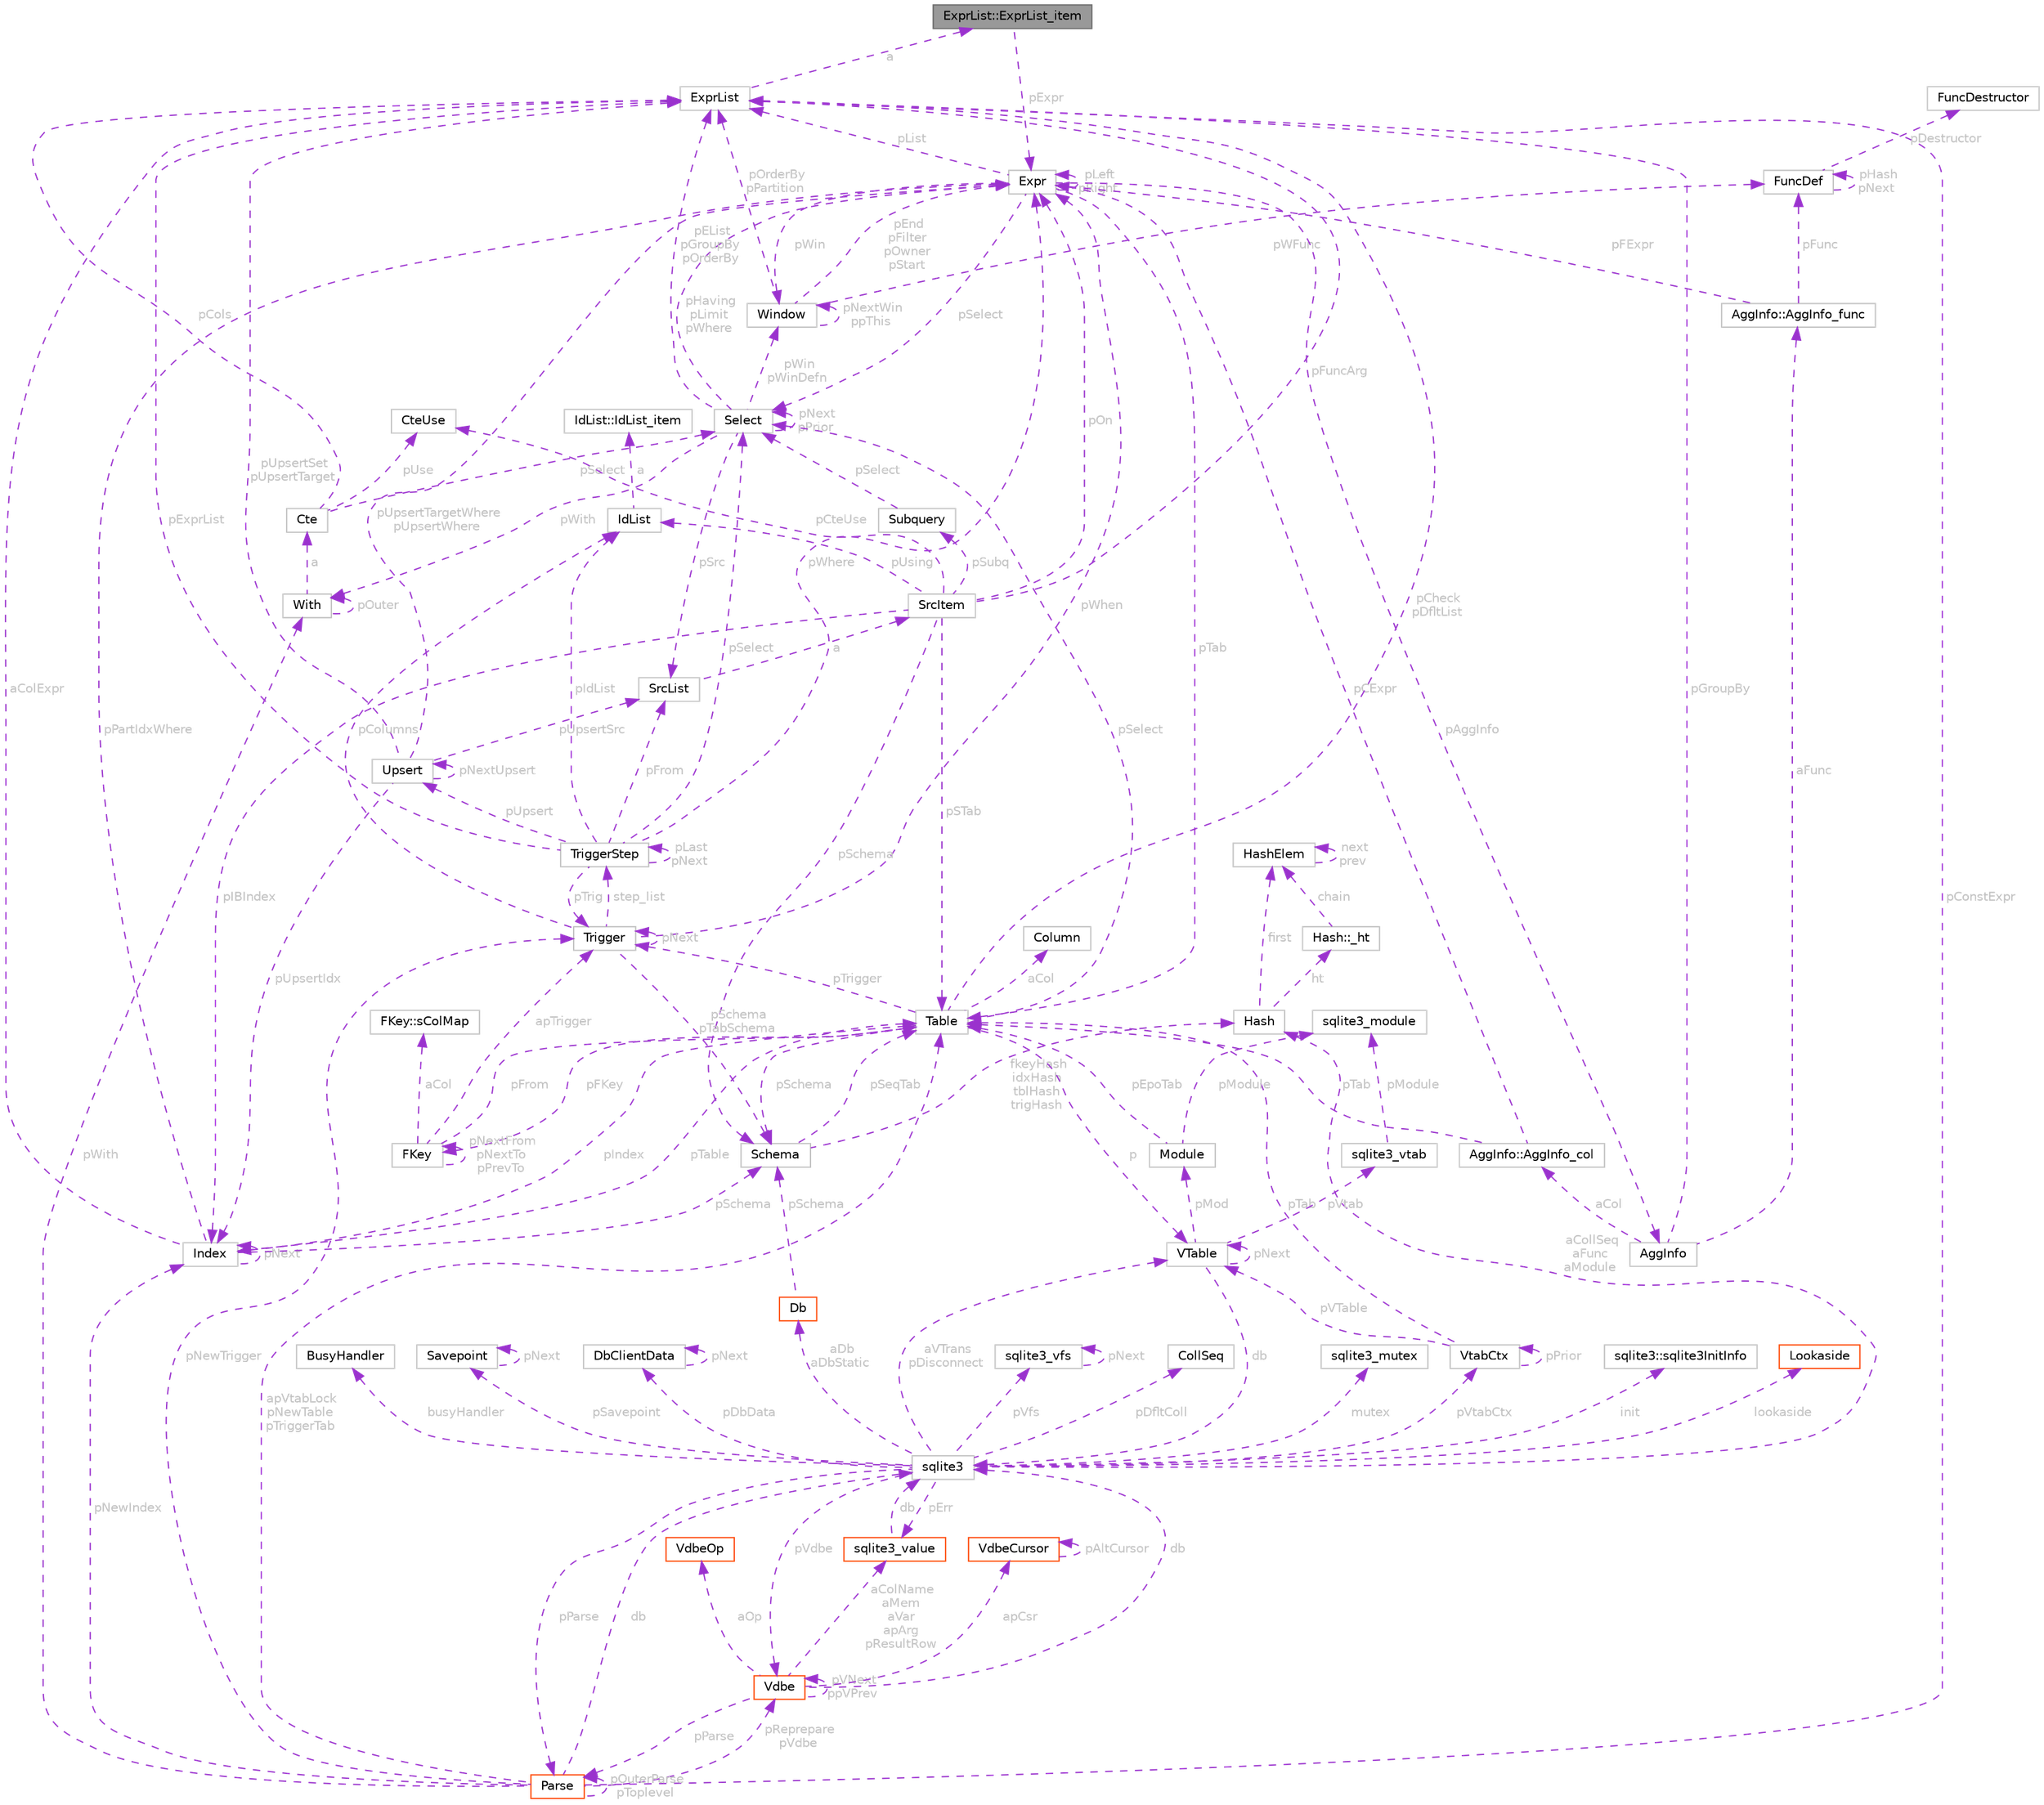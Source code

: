 digraph "ExprList::ExprList_item"
{
 // LATEX_PDF_SIZE
  bgcolor="transparent";
  edge [fontname=Helvetica,fontsize=10,labelfontname=Helvetica,labelfontsize=10];
  node [fontname=Helvetica,fontsize=10,shape=box,height=0.2,width=0.4];
  Node1 [id="Node000001",label="ExprList::ExprList_item",height=0.2,width=0.4,color="gray40", fillcolor="grey60", style="filled", fontcolor="black",tooltip=" "];
  Node2 -> Node1 [id="edge1_Node000001_Node000002",dir="back",color="darkorchid3",style="dashed",tooltip=" ",label=" pExpr",fontcolor="grey" ];
  Node2 [id="Node000002",label="Expr",height=0.2,width=0.4,color="grey75", fillcolor="white", style="filled",URL="$structExpr.html",tooltip=" "];
  Node2 -> Node2 [id="edge2_Node000002_Node000002",dir="back",color="darkorchid3",style="dashed",tooltip=" ",label=" pLeft\npRight",fontcolor="grey" ];
  Node3 -> Node2 [id="edge3_Node000002_Node000003",dir="back",color="darkorchid3",style="dashed",tooltip=" ",label=" pList",fontcolor="grey" ];
  Node3 [id="Node000003",label="ExprList",height=0.2,width=0.4,color="grey75", fillcolor="white", style="filled",URL="$structExprList.html",tooltip=" "];
  Node1 -> Node3 [id="edge4_Node000003_Node000001",dir="back",color="darkorchid3",style="dashed",tooltip=" ",label=" a",fontcolor="grey" ];
  Node4 -> Node2 [id="edge5_Node000002_Node000004",dir="back",color="darkorchid3",style="dashed",tooltip=" ",label=" pSelect",fontcolor="grey" ];
  Node4 [id="Node000004",label="Select",height=0.2,width=0.4,color="grey75", fillcolor="white", style="filled",URL="$structSelect.html",tooltip=" "];
  Node3 -> Node4 [id="edge6_Node000004_Node000003",dir="back",color="darkorchid3",style="dashed",tooltip=" ",label=" pEList\npGroupBy\npOrderBy",fontcolor="grey" ];
  Node5 -> Node4 [id="edge7_Node000004_Node000005",dir="back",color="darkorchid3",style="dashed",tooltip=" ",label=" pSrc",fontcolor="grey" ];
  Node5 [id="Node000005",label="SrcList",height=0.2,width=0.4,color="grey75", fillcolor="white", style="filled",URL="$structSrcList.html",tooltip=" "];
  Node6 -> Node5 [id="edge8_Node000005_Node000006",dir="back",color="darkorchid3",style="dashed",tooltip=" ",label=" a",fontcolor="grey" ];
  Node6 [id="Node000006",label="SrcItem",height=0.2,width=0.4,color="grey75", fillcolor="white", style="filled",URL="$structSrcItem.html",tooltip=" "];
  Node7 -> Node6 [id="edge9_Node000006_Node000007",dir="back",color="darkorchid3",style="dashed",tooltip=" ",label=" pSTab",fontcolor="grey" ];
  Node7 [id="Node000007",label="Table",height=0.2,width=0.4,color="grey75", fillcolor="white", style="filled",URL="$structTable.html",tooltip=" "];
  Node8 -> Node7 [id="edge10_Node000007_Node000008",dir="back",color="darkorchid3",style="dashed",tooltip=" ",label=" aCol",fontcolor="grey" ];
  Node8 [id="Node000008",label="Column",height=0.2,width=0.4,color="grey75", fillcolor="white", style="filled",URL="$structColumn.html",tooltip=" "];
  Node9 -> Node7 [id="edge11_Node000007_Node000009",dir="back",color="darkorchid3",style="dashed",tooltip=" ",label=" pIndex",fontcolor="grey" ];
  Node9 [id="Node000009",label="Index",height=0.2,width=0.4,color="grey75", fillcolor="white", style="filled",URL="$structIndex.html",tooltip=" "];
  Node7 -> Node9 [id="edge12_Node000009_Node000007",dir="back",color="darkorchid3",style="dashed",tooltip=" ",label=" pTable",fontcolor="grey" ];
  Node9 -> Node9 [id="edge13_Node000009_Node000009",dir="back",color="darkorchid3",style="dashed",tooltip=" ",label=" pNext",fontcolor="grey" ];
  Node10 -> Node9 [id="edge14_Node000009_Node000010",dir="back",color="darkorchid3",style="dashed",tooltip=" ",label=" pSchema",fontcolor="grey" ];
  Node10 [id="Node000010",label="Schema",height=0.2,width=0.4,color="grey75", fillcolor="white", style="filled",URL="$structSchema.html",tooltip=" "];
  Node11 -> Node10 [id="edge15_Node000010_Node000011",dir="back",color="darkorchid3",style="dashed",tooltip=" ",label=" fkeyHash\nidxHash\ntblHash\ntrigHash",fontcolor="grey" ];
  Node11 [id="Node000011",label="Hash",height=0.2,width=0.4,color="grey75", fillcolor="white", style="filled",URL="$structHash.html",tooltip=" "];
  Node12 -> Node11 [id="edge16_Node000011_Node000012",dir="back",color="darkorchid3",style="dashed",tooltip=" ",label=" first",fontcolor="grey" ];
  Node12 [id="Node000012",label="HashElem",height=0.2,width=0.4,color="grey75", fillcolor="white", style="filled",URL="$structHashElem.html",tooltip=" "];
  Node12 -> Node12 [id="edge17_Node000012_Node000012",dir="back",color="darkorchid3",style="dashed",tooltip=" ",label=" next\nprev",fontcolor="grey" ];
  Node13 -> Node11 [id="edge18_Node000011_Node000013",dir="back",color="darkorchid3",style="dashed",tooltip=" ",label=" ht",fontcolor="grey" ];
  Node13 [id="Node000013",label="Hash::_ht",height=0.2,width=0.4,color="grey75", fillcolor="white", style="filled",URL="$structHash_1_1__ht.html",tooltip=" "];
  Node12 -> Node13 [id="edge19_Node000013_Node000012",dir="back",color="darkorchid3",style="dashed",tooltip=" ",label=" chain",fontcolor="grey" ];
  Node7 -> Node10 [id="edge20_Node000010_Node000007",dir="back",color="darkorchid3",style="dashed",tooltip=" ",label=" pSeqTab",fontcolor="grey" ];
  Node2 -> Node9 [id="edge21_Node000009_Node000002",dir="back",color="darkorchid3",style="dashed",tooltip=" ",label=" pPartIdxWhere",fontcolor="grey" ];
  Node3 -> Node9 [id="edge22_Node000009_Node000003",dir="back",color="darkorchid3",style="dashed",tooltip=" ",label=" aColExpr",fontcolor="grey" ];
  Node3 -> Node7 [id="edge23_Node000007_Node000003",dir="back",color="darkorchid3",style="dashed",tooltip=" ",label=" pCheck\npDfltList",fontcolor="grey" ];
  Node14 -> Node7 [id="edge24_Node000007_Node000014",dir="back",color="darkorchid3",style="dashed",tooltip=" ",label=" pFKey",fontcolor="grey" ];
  Node14 [id="Node000014",label="FKey",height=0.2,width=0.4,color="grey75", fillcolor="white", style="filled",URL="$structFKey.html",tooltip=" "];
  Node7 -> Node14 [id="edge25_Node000014_Node000007",dir="back",color="darkorchid3",style="dashed",tooltip=" ",label=" pFrom",fontcolor="grey" ];
  Node14 -> Node14 [id="edge26_Node000014_Node000014",dir="back",color="darkorchid3",style="dashed",tooltip=" ",label=" pNextFrom\npNextTo\npPrevTo",fontcolor="grey" ];
  Node15 -> Node14 [id="edge27_Node000014_Node000015",dir="back",color="darkorchid3",style="dashed",tooltip=" ",label=" apTrigger",fontcolor="grey" ];
  Node15 [id="Node000015",label="Trigger",height=0.2,width=0.4,color="grey75", fillcolor="white", style="filled",URL="$structTrigger.html",tooltip=" "];
  Node2 -> Node15 [id="edge28_Node000015_Node000002",dir="back",color="darkorchid3",style="dashed",tooltip=" ",label=" pWhen",fontcolor="grey" ];
  Node16 -> Node15 [id="edge29_Node000015_Node000016",dir="back",color="darkorchid3",style="dashed",tooltip=" ",label=" pColumns",fontcolor="grey" ];
  Node16 [id="Node000016",label="IdList",height=0.2,width=0.4,color="grey75", fillcolor="white", style="filled",URL="$structIdList.html",tooltip=" "];
  Node17 -> Node16 [id="edge30_Node000016_Node000017",dir="back",color="darkorchid3",style="dashed",tooltip=" ",label=" a",fontcolor="grey" ];
  Node17 [id="Node000017",label="IdList::IdList_item",height=0.2,width=0.4,color="grey75", fillcolor="white", style="filled",URL="$structIdList_1_1IdList__item.html",tooltip=" "];
  Node10 -> Node15 [id="edge31_Node000015_Node000010",dir="back",color="darkorchid3",style="dashed",tooltip=" ",label=" pSchema\npTabSchema",fontcolor="grey" ];
  Node18 -> Node15 [id="edge32_Node000015_Node000018",dir="back",color="darkorchid3",style="dashed",tooltip=" ",label=" step_list",fontcolor="grey" ];
  Node18 [id="Node000018",label="TriggerStep",height=0.2,width=0.4,color="grey75", fillcolor="white", style="filled",URL="$structTriggerStep.html",tooltip=" "];
  Node15 -> Node18 [id="edge33_Node000018_Node000015",dir="back",color="darkorchid3",style="dashed",tooltip=" ",label=" pTrig",fontcolor="grey" ];
  Node4 -> Node18 [id="edge34_Node000018_Node000004",dir="back",color="darkorchid3",style="dashed",tooltip=" ",label=" pSelect",fontcolor="grey" ];
  Node5 -> Node18 [id="edge35_Node000018_Node000005",dir="back",color="darkorchid3",style="dashed",tooltip=" ",label=" pFrom",fontcolor="grey" ];
  Node2 -> Node18 [id="edge36_Node000018_Node000002",dir="back",color="darkorchid3",style="dashed",tooltip=" ",label=" pWhere",fontcolor="grey" ];
  Node3 -> Node18 [id="edge37_Node000018_Node000003",dir="back",color="darkorchid3",style="dashed",tooltip=" ",label=" pExprList",fontcolor="grey" ];
  Node16 -> Node18 [id="edge38_Node000018_Node000016",dir="back",color="darkorchid3",style="dashed",tooltip=" ",label=" pIdList",fontcolor="grey" ];
  Node19 -> Node18 [id="edge39_Node000018_Node000019",dir="back",color="darkorchid3",style="dashed",tooltip=" ",label=" pUpsert",fontcolor="grey" ];
  Node19 [id="Node000019",label="Upsert",height=0.2,width=0.4,color="grey75", fillcolor="white", style="filled",URL="$structUpsert.html",tooltip=" "];
  Node3 -> Node19 [id="edge40_Node000019_Node000003",dir="back",color="darkorchid3",style="dashed",tooltip=" ",label=" pUpsertSet\npUpsertTarget",fontcolor="grey" ];
  Node2 -> Node19 [id="edge41_Node000019_Node000002",dir="back",color="darkorchid3",style="dashed",tooltip=" ",label=" pUpsertTargetWhere\npUpsertWhere",fontcolor="grey" ];
  Node19 -> Node19 [id="edge42_Node000019_Node000019",dir="back",color="darkorchid3",style="dashed",tooltip=" ",label=" pNextUpsert",fontcolor="grey" ];
  Node9 -> Node19 [id="edge43_Node000019_Node000009",dir="back",color="darkorchid3",style="dashed",tooltip=" ",label=" pUpsertIdx",fontcolor="grey" ];
  Node5 -> Node19 [id="edge44_Node000019_Node000005",dir="back",color="darkorchid3",style="dashed",tooltip=" ",label=" pUpsertSrc",fontcolor="grey" ];
  Node18 -> Node18 [id="edge45_Node000018_Node000018",dir="back",color="darkorchid3",style="dashed",tooltip=" ",label=" pLast\npNext",fontcolor="grey" ];
  Node15 -> Node15 [id="edge46_Node000015_Node000015",dir="back",color="darkorchid3",style="dashed",tooltip=" ",label=" pNext",fontcolor="grey" ];
  Node20 -> Node14 [id="edge47_Node000014_Node000020",dir="back",color="darkorchid3",style="dashed",tooltip=" ",label=" aCol",fontcolor="grey" ];
  Node20 [id="Node000020",label="FKey::sColMap",height=0.2,width=0.4,color="grey75", fillcolor="white", style="filled",URL="$structFKey_1_1sColMap.html",tooltip=" "];
  Node4 -> Node7 [id="edge48_Node000007_Node000004",dir="back",color="darkorchid3",style="dashed",tooltip=" ",label=" pSelect",fontcolor="grey" ];
  Node21 -> Node7 [id="edge49_Node000007_Node000021",dir="back",color="darkorchid3",style="dashed",tooltip=" ",label=" p",fontcolor="grey" ];
  Node21 [id="Node000021",label="VTable",height=0.2,width=0.4,color="grey75", fillcolor="white", style="filled",URL="$structVTable.html",tooltip=" "];
  Node22 -> Node21 [id="edge50_Node000021_Node000022",dir="back",color="darkorchid3",style="dashed",tooltip=" ",label=" db",fontcolor="grey" ];
  Node22 [id="Node000022",label="sqlite3",height=0.2,width=0.4,color="grey75", fillcolor="white", style="filled",URL="$structsqlite3.html",tooltip=" "];
  Node23 -> Node22 [id="edge51_Node000022_Node000023",dir="back",color="darkorchid3",style="dashed",tooltip=" ",label=" pVfs",fontcolor="grey" ];
  Node23 [id="Node000023",label="sqlite3_vfs",height=0.2,width=0.4,color="grey75", fillcolor="white", style="filled",URL="$structsqlite3__vfs.html",tooltip=" "];
  Node23 -> Node23 [id="edge52_Node000023_Node000023",dir="back",color="darkorchid3",style="dashed",tooltip=" ",label=" pNext",fontcolor="grey" ];
  Node24 -> Node22 [id="edge53_Node000022_Node000024",dir="back",color="darkorchid3",style="dashed",tooltip=" ",label=" pVdbe",fontcolor="grey" ];
  Node24 [id="Node000024",label="Vdbe",height=0.2,width=0.4,color="orangered", fillcolor="white", style="filled",URL="$structVdbe.html",tooltip=" "];
  Node22 -> Node24 [id="edge54_Node000024_Node000022",dir="back",color="darkorchid3",style="dashed",tooltip=" ",label=" db",fontcolor="grey" ];
  Node24 -> Node24 [id="edge55_Node000024_Node000024",dir="back",color="darkorchid3",style="dashed",tooltip=" ",label=" pVNext\nppVPrev",fontcolor="grey" ];
  Node25 -> Node24 [id="edge56_Node000024_Node000025",dir="back",color="darkorchid3",style="dashed",tooltip=" ",label=" pParse",fontcolor="grey" ];
  Node25 [id="Node000025",label="Parse",height=0.2,width=0.4,color="orangered", fillcolor="white", style="filled",URL="$structParse.html",tooltip=" "];
  Node22 -> Node25 [id="edge57_Node000025_Node000022",dir="back",color="darkorchid3",style="dashed",tooltip=" ",label=" db",fontcolor="grey" ];
  Node24 -> Node25 [id="edge58_Node000025_Node000024",dir="back",color="darkorchid3",style="dashed",tooltip=" ",label=" pReprepare\npVdbe",fontcolor="grey" ];
  Node3 -> Node25 [id="edge59_Node000025_Node000003",dir="back",color="darkorchid3",style="dashed",tooltip=" ",label=" pConstExpr",fontcolor="grey" ];
  Node25 -> Node25 [id="edge60_Node000025_Node000025",dir="back",color="darkorchid3",style="dashed",tooltip=" ",label=" pOuterParse\npToplevel",fontcolor="grey" ];
  Node7 -> Node25 [id="edge61_Node000025_Node000007",dir="back",color="darkorchid3",style="dashed",tooltip=" ",label=" apVtabLock\npNewTable\npTriggerTab",fontcolor="grey" ];
  Node9 -> Node25 [id="edge62_Node000025_Node000009",dir="back",color="darkorchid3",style="dashed",tooltip=" ",label=" pNewIndex",fontcolor="grey" ];
  Node15 -> Node25 [id="edge63_Node000025_Node000015",dir="back",color="darkorchid3",style="dashed",tooltip=" ",label=" pNewTrigger",fontcolor="grey" ];
  Node44 -> Node25 [id="edge64_Node000025_Node000044",dir="back",color="darkorchid3",style="dashed",tooltip=" ",label=" pWith",fontcolor="grey" ];
  Node44 [id="Node000044",label="With",height=0.2,width=0.4,color="grey75", fillcolor="white", style="filled",URL="$structWith.html",tooltip=" "];
  Node44 -> Node44 [id="edge65_Node000044_Node000044",dir="back",color="darkorchid3",style="dashed",tooltip=" ",label=" pOuter",fontcolor="grey" ];
  Node45 -> Node44 [id="edge66_Node000044_Node000045",dir="back",color="darkorchid3",style="dashed",tooltip=" ",label=" a",fontcolor="grey" ];
  Node45 [id="Node000045",label="Cte",height=0.2,width=0.4,color="grey75", fillcolor="white", style="filled",URL="$structCte.html",tooltip=" "];
  Node3 -> Node45 [id="edge67_Node000045_Node000003",dir="back",color="darkorchid3",style="dashed",tooltip=" ",label=" pCols",fontcolor="grey" ];
  Node4 -> Node45 [id="edge68_Node000045_Node000004",dir="back",color="darkorchid3",style="dashed",tooltip=" ",label=" pSelect",fontcolor="grey" ];
  Node46 -> Node45 [id="edge69_Node000045_Node000046",dir="back",color="darkorchid3",style="dashed",tooltip=" ",label=" pUse",fontcolor="grey" ];
  Node46 [id="Node000046",label="CteUse",height=0.2,width=0.4,color="grey75", fillcolor="white", style="filled",URL="$structCteUse.html",tooltip=" "];
  Node36 -> Node24 [id="edge70_Node000024_Node000036",dir="back",color="darkorchid3",style="dashed",tooltip=" ",label=" aColName\naMem\naVar\napArg\npResultRow",fontcolor="grey" ];
  Node36 [id="Node000036",label="sqlite3_value",height=0.2,width=0.4,color="orangered", fillcolor="white", style="filled",URL="$structsqlite3__value.html",tooltip=" "];
  Node22 -> Node36 [id="edge71_Node000036_Node000022",dir="back",color="darkorchid3",style="dashed",tooltip=" ",label=" db",fontcolor="grey" ];
  Node48 -> Node24 [id="edge72_Node000024_Node000048",dir="back",color="darkorchid3",style="dashed",tooltip=" ",label=" apCsr",fontcolor="grey" ];
  Node48 [id="Node000048",label="VdbeCursor",height=0.2,width=0.4,color="orangered", fillcolor="white", style="filled",URL="$structVdbeCursor.html",tooltip=" "];
  Node48 -> Node48 [id="edge73_Node000048_Node000048",dir="back",color="darkorchid3",style="dashed",tooltip=" ",label=" pAltCursor",fontcolor="grey" ];
  Node31 -> Node24 [id="edge74_Node000024_Node000031",dir="back",color="darkorchid3",style="dashed",tooltip=" ",label=" aOp",fontcolor="grey" ];
  Node31 [id="Node000031",label="VdbeOp",height=0.2,width=0.4,color="orangered", fillcolor="white", style="filled",URL="$structVdbeOp.html",tooltip=" "];
  Node38 -> Node22 [id="edge75_Node000022_Node000038",dir="back",color="darkorchid3",style="dashed",tooltip=" ",label=" pDfltColl",fontcolor="grey" ];
  Node38 [id="Node000038",label="CollSeq",height=0.2,width=0.4,color="grey75", fillcolor="white", style="filled",URL="$structCollSeq.html",tooltip=" "];
  Node65 -> Node22 [id="edge76_Node000022_Node000065",dir="back",color="darkorchid3",style="dashed",tooltip=" ",label=" mutex",fontcolor="grey" ];
  Node65 [id="Node000065",label="sqlite3_mutex",height=0.2,width=0.4,color="grey75", fillcolor="white", style="filled",URL="$structsqlite3__mutex.html",tooltip=" "];
  Node83 -> Node22 [id="edge77_Node000022_Node000083",dir="back",color="darkorchid3",style="dashed",tooltip=" ",label=" aDb\naDbStatic",fontcolor="grey" ];
  Node83 [id="Node000083",label="Db",height=0.2,width=0.4,color="orangered", fillcolor="white", style="filled",URL="$structDb.html",tooltip=" "];
  Node10 -> Node83 [id="edge78_Node000083_Node000010",dir="back",color="darkorchid3",style="dashed",tooltip=" ",label=" pSchema",fontcolor="grey" ];
  Node84 -> Node22 [id="edge79_Node000022_Node000084",dir="back",color="darkorchid3",style="dashed",tooltip=" ",label=" init",fontcolor="grey" ];
  Node84 [id="Node000084",label="sqlite3::sqlite3InitInfo",height=0.2,width=0.4,color="grey75", fillcolor="white", style="filled",URL="$structsqlite3_1_1sqlite3InitInfo.html",tooltip=" "];
  Node25 -> Node22 [id="edge80_Node000022_Node000025",dir="back",color="darkorchid3",style="dashed",tooltip=" ",label=" pParse",fontcolor="grey" ];
  Node36 -> Node22 [id="edge81_Node000022_Node000036",dir="back",color="darkorchid3",style="dashed",tooltip=" ",label=" pErr",fontcolor="grey" ];
  Node85 -> Node22 [id="edge82_Node000022_Node000085",dir="back",color="darkorchid3",style="dashed",tooltip=" ",label=" lookaside",fontcolor="grey" ];
  Node85 [id="Node000085",label="Lookaside",height=0.2,width=0.4,color="orangered", fillcolor="white", style="filled",URL="$structLookaside.html",tooltip=" "];
  Node11 -> Node22 [id="edge83_Node000022_Node000011",dir="back",color="darkorchid3",style="dashed",tooltip=" ",label=" aCollSeq\naFunc\naModule",fontcolor="grey" ];
  Node87 -> Node22 [id="edge84_Node000022_Node000087",dir="back",color="darkorchid3",style="dashed",tooltip=" ",label=" pVtabCtx",fontcolor="grey" ];
  Node87 [id="Node000087",label="VtabCtx",height=0.2,width=0.4,color="grey75", fillcolor="white", style="filled",URL="$structVtabCtx.html",tooltip=" "];
  Node21 -> Node87 [id="edge85_Node000087_Node000021",dir="back",color="darkorchid3",style="dashed",tooltip=" ",label=" pVTable",fontcolor="grey" ];
  Node7 -> Node87 [id="edge86_Node000087_Node000007",dir="back",color="darkorchid3",style="dashed",tooltip=" ",label=" pTab",fontcolor="grey" ];
  Node87 -> Node87 [id="edge87_Node000087_Node000087",dir="back",color="darkorchid3",style="dashed",tooltip=" ",label=" pPrior",fontcolor="grey" ];
  Node21 -> Node22 [id="edge88_Node000022_Node000021",dir="back",color="darkorchid3",style="dashed",tooltip=" ",label=" aVTrans\npDisconnect",fontcolor="grey" ];
  Node88 -> Node22 [id="edge89_Node000022_Node000088",dir="back",color="darkorchid3",style="dashed",tooltip=" ",label=" busyHandler",fontcolor="grey" ];
  Node88 [id="Node000088",label="BusyHandler",height=0.2,width=0.4,color="grey75", fillcolor="white", style="filled",URL="$structBusyHandler.html",tooltip=" "];
  Node89 -> Node22 [id="edge90_Node000022_Node000089",dir="back",color="darkorchid3",style="dashed",tooltip=" ",label=" pSavepoint",fontcolor="grey" ];
  Node89 [id="Node000089",label="Savepoint",height=0.2,width=0.4,color="grey75", fillcolor="white", style="filled",URL="$structSavepoint.html",tooltip=" "];
  Node89 -> Node89 [id="edge91_Node000089_Node000089",dir="back",color="darkorchid3",style="dashed",tooltip=" ",label=" pNext",fontcolor="grey" ];
  Node90 -> Node22 [id="edge92_Node000022_Node000090",dir="back",color="darkorchid3",style="dashed",tooltip=" ",label=" pDbData",fontcolor="grey" ];
  Node90 [id="Node000090",label="DbClientData",height=0.2,width=0.4,color="grey75", fillcolor="white", style="filled",URL="$structDbClientData.html",tooltip=" "];
  Node90 -> Node90 [id="edge93_Node000090_Node000090",dir="back",color="darkorchid3",style="dashed",tooltip=" ",label=" pNext",fontcolor="grey" ];
  Node91 -> Node21 [id="edge94_Node000021_Node000091",dir="back",color="darkorchid3",style="dashed",tooltip=" ",label=" pMod",fontcolor="grey" ];
  Node91 [id="Node000091",label="Module",height=0.2,width=0.4,color="grey75", fillcolor="white", style="filled",URL="$structModule.html",tooltip=" "];
  Node69 -> Node91 [id="edge95_Node000091_Node000069",dir="back",color="darkorchid3",style="dashed",tooltip=" ",label=" pModule",fontcolor="grey" ];
  Node69 [id="Node000069",label="sqlite3_module",height=0.2,width=0.4,color="grey75", fillcolor="white", style="filled",URL="$structsqlite3__module.html",tooltip=" "];
  Node7 -> Node91 [id="edge96_Node000091_Node000007",dir="back",color="darkorchid3",style="dashed",tooltip=" ",label=" pEpoTab",fontcolor="grey" ];
  Node68 -> Node21 [id="edge97_Node000021_Node000068",dir="back",color="darkorchid3",style="dashed",tooltip=" ",label=" pVtab",fontcolor="grey" ];
  Node68 [id="Node000068",label="sqlite3_vtab",height=0.2,width=0.4,color="grey75", fillcolor="white", style="filled",URL="$structsqlite3__vtab.html",tooltip=" "];
  Node69 -> Node68 [id="edge98_Node000068_Node000069",dir="back",color="darkorchid3",style="dashed",tooltip=" ",label=" pModule",fontcolor="grey" ];
  Node21 -> Node21 [id="edge99_Node000021_Node000021",dir="back",color="darkorchid3",style="dashed",tooltip=" ",label=" pNext",fontcolor="grey" ];
  Node15 -> Node7 [id="edge100_Node000007_Node000015",dir="back",color="darkorchid3",style="dashed",tooltip=" ",label=" pTrigger",fontcolor="grey" ];
  Node10 -> Node7 [id="edge101_Node000007_Node000010",dir="back",color="darkorchid3",style="dashed",tooltip=" ",label=" pSchema",fontcolor="grey" ];
  Node3 -> Node6 [id="edge102_Node000006_Node000003",dir="back",color="darkorchid3",style="dashed",tooltip=" ",label=" pFuncArg",fontcolor="grey" ];
  Node9 -> Node6 [id="edge103_Node000006_Node000009",dir="back",color="darkorchid3",style="dashed",tooltip=" ",label=" pIBIndex",fontcolor="grey" ];
  Node46 -> Node6 [id="edge104_Node000006_Node000046",dir="back",color="darkorchid3",style="dashed",tooltip=" ",label=" pCteUse",fontcolor="grey" ];
  Node2 -> Node6 [id="edge105_Node000006_Node000002",dir="back",color="darkorchid3",style="dashed",tooltip=" ",label=" pOn",fontcolor="grey" ];
  Node16 -> Node6 [id="edge106_Node000006_Node000016",dir="back",color="darkorchid3",style="dashed",tooltip=" ",label=" pUsing",fontcolor="grey" ];
  Node10 -> Node6 [id="edge107_Node000006_Node000010",dir="back",color="darkorchid3",style="dashed",tooltip=" ",label=" pSchema",fontcolor="grey" ];
  Node92 -> Node6 [id="edge108_Node000006_Node000092",dir="back",color="darkorchid3",style="dashed",tooltip=" ",label=" pSubq",fontcolor="grey" ];
  Node92 [id="Node000092",label="Subquery",height=0.2,width=0.4,color="grey75", fillcolor="white", style="filled",URL="$structSubquery.html",tooltip=" "];
  Node4 -> Node92 [id="edge109_Node000092_Node000004",dir="back",color="darkorchid3",style="dashed",tooltip=" ",label=" pSelect",fontcolor="grey" ];
  Node2 -> Node4 [id="edge110_Node000004_Node000002",dir="back",color="darkorchid3",style="dashed",tooltip=" ",label=" pHaving\npLimit\npWhere",fontcolor="grey" ];
  Node4 -> Node4 [id="edge111_Node000004_Node000004",dir="back",color="darkorchid3",style="dashed",tooltip=" ",label=" pNext\npPrior",fontcolor="grey" ];
  Node44 -> Node4 [id="edge112_Node000004_Node000044",dir="back",color="darkorchid3",style="dashed",tooltip=" ",label=" pWith",fontcolor="grey" ];
  Node93 -> Node4 [id="edge113_Node000004_Node000093",dir="back",color="darkorchid3",style="dashed",tooltip=" ",label=" pWin\npWinDefn",fontcolor="grey" ];
  Node93 [id="Node000093",label="Window",height=0.2,width=0.4,color="grey75", fillcolor="white", style="filled",URL="$structWindow.html",tooltip=" "];
  Node3 -> Node93 [id="edge114_Node000093_Node000003",dir="back",color="darkorchid3",style="dashed",tooltip=" ",label=" pOrderBy\npPartition",fontcolor="grey" ];
  Node2 -> Node93 [id="edge115_Node000093_Node000002",dir="back",color="darkorchid3",style="dashed",tooltip=" ",label=" pEnd\npFilter\npOwner\npStart",fontcolor="grey" ];
  Node93 -> Node93 [id="edge116_Node000093_Node000093",dir="back",color="darkorchid3",style="dashed",tooltip=" ",label=" pNextWin\nppThis",fontcolor="grey" ];
  Node33 -> Node93 [id="edge117_Node000093_Node000033",dir="back",color="darkorchid3",style="dashed",tooltip=" ",label=" pWFunc",fontcolor="grey" ];
  Node33 [id="Node000033",label="FuncDef",height=0.2,width=0.4,color="grey75", fillcolor="white", style="filled",URL="$structFuncDef.html",tooltip=" "];
  Node33 -> Node33 [id="edge118_Node000033_Node000033",dir="back",color="darkorchid3",style="dashed",tooltip=" ",label=" pHash\npNext",fontcolor="grey" ];
  Node34 -> Node33 [id="edge119_Node000033_Node000034",dir="back",color="darkorchid3",style="dashed",tooltip=" ",label=" pDestructor",fontcolor="grey" ];
  Node34 [id="Node000034",label="FuncDestructor",height=0.2,width=0.4,color="grey75", fillcolor="white", style="filled",URL="$structFuncDestructor.html",tooltip=" "];
  Node94 -> Node2 [id="edge120_Node000002_Node000094",dir="back",color="darkorchid3",style="dashed",tooltip=" ",label=" pAggInfo",fontcolor="grey" ];
  Node94 [id="Node000094",label="AggInfo",height=0.2,width=0.4,color="grey75", fillcolor="white", style="filled",URL="$structAggInfo.html",tooltip=" "];
  Node3 -> Node94 [id="edge121_Node000094_Node000003",dir="back",color="darkorchid3",style="dashed",tooltip=" ",label=" pGroupBy",fontcolor="grey" ];
  Node95 -> Node94 [id="edge122_Node000094_Node000095",dir="back",color="darkorchid3",style="dashed",tooltip=" ",label=" aCol",fontcolor="grey" ];
  Node95 [id="Node000095",label="AggInfo::AggInfo_col",height=0.2,width=0.4,color="grey75", fillcolor="white", style="filled",URL="$structAggInfo_1_1AggInfo__col.html",tooltip=" "];
  Node7 -> Node95 [id="edge123_Node000095_Node000007",dir="back",color="darkorchid3",style="dashed",tooltip=" ",label=" pTab",fontcolor="grey" ];
  Node2 -> Node95 [id="edge124_Node000095_Node000002",dir="back",color="darkorchid3",style="dashed",tooltip=" ",label=" pCExpr",fontcolor="grey" ];
  Node96 -> Node94 [id="edge125_Node000094_Node000096",dir="back",color="darkorchid3",style="dashed",tooltip=" ",label=" aFunc",fontcolor="grey" ];
  Node96 [id="Node000096",label="AggInfo::AggInfo_func",height=0.2,width=0.4,color="grey75", fillcolor="white", style="filled",URL="$structAggInfo_1_1AggInfo__func.html",tooltip=" "];
  Node2 -> Node96 [id="edge126_Node000096_Node000002",dir="back",color="darkorchid3",style="dashed",tooltip=" ",label=" pFExpr",fontcolor="grey" ];
  Node33 -> Node96 [id="edge127_Node000096_Node000033",dir="back",color="darkorchid3",style="dashed",tooltip=" ",label=" pFunc",fontcolor="grey" ];
  Node7 -> Node2 [id="edge128_Node000002_Node000007",dir="back",color="darkorchid3",style="dashed",tooltip=" ",label=" pTab",fontcolor="grey" ];
  Node93 -> Node2 [id="edge129_Node000002_Node000093",dir="back",color="darkorchid3",style="dashed",tooltip=" ",label=" pWin",fontcolor="grey" ];
}
